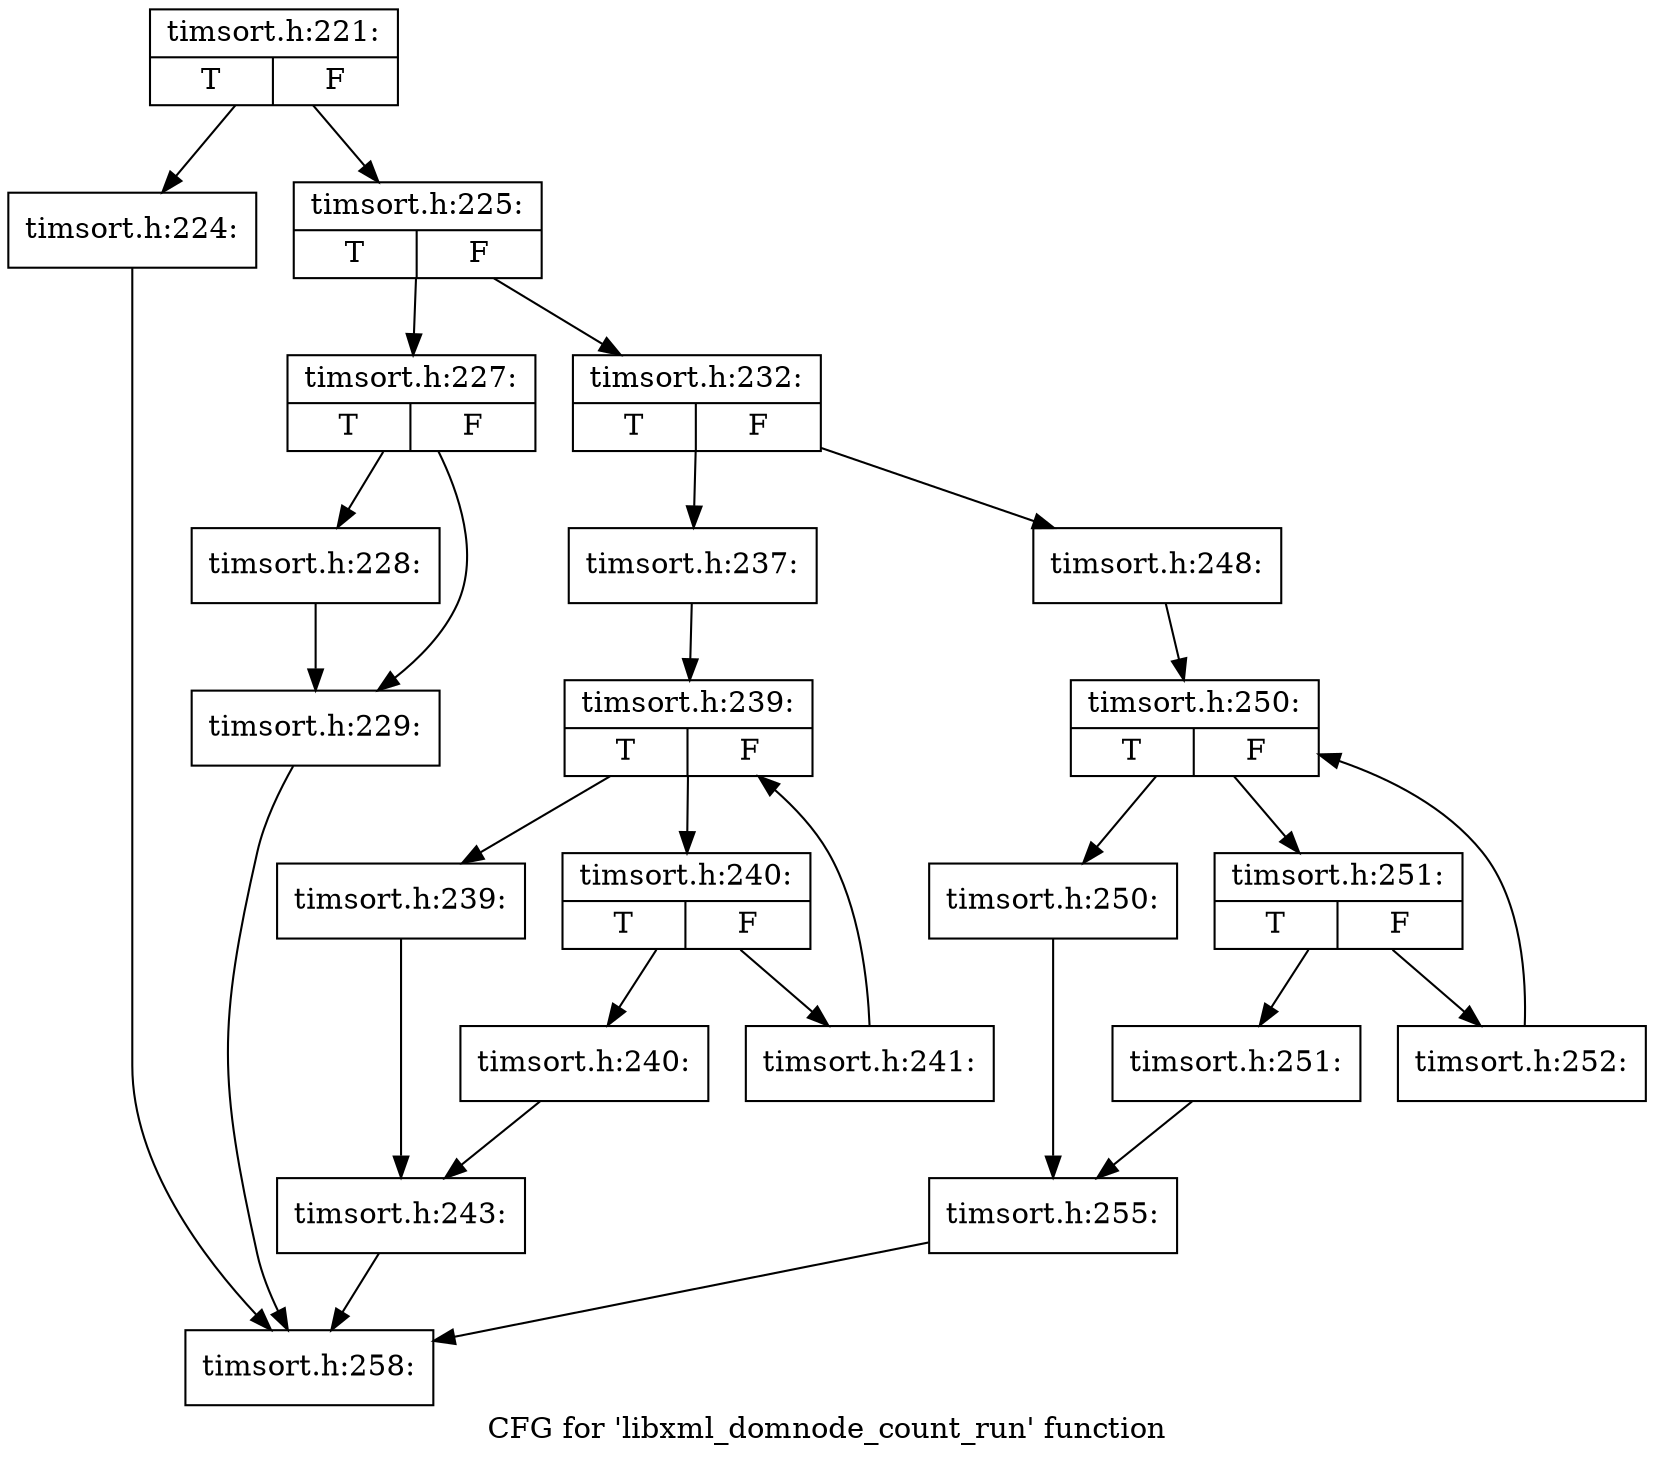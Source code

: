 digraph "CFG for 'libxml_domnode_count_run' function" {
	label="CFG for 'libxml_domnode_count_run' function";

	Node0x4ca81f0 [shape=record,label="{timsort.h:221:|{<s0>T|<s1>F}}"];
	Node0x4ca81f0 -> Node0x4cd6360;
	Node0x4ca81f0 -> Node0x4cd63b0;
	Node0x4cd6360 [shape=record,label="{timsort.h:224:}"];
	Node0x4cd6360 -> Node0x4cd19a0;
	Node0x4cd63b0 [shape=record,label="{timsort.h:225:|{<s0>T|<s1>F}}"];
	Node0x4cd63b0 -> Node0x4cd6950;
	Node0x4cd63b0 -> Node0x4cd69a0;
	Node0x4cd6950 [shape=record,label="{timsort.h:227:|{<s0>T|<s1>F}}"];
	Node0x4cd6950 -> Node0x4cd6f10;
	Node0x4cd6950 -> Node0x4cd6f60;
	Node0x4cd6f10 [shape=record,label="{timsort.h:228:}"];
	Node0x4cd6f10 -> Node0x4cd6f60;
	Node0x4cd6f60 [shape=record,label="{timsort.h:229:}"];
	Node0x4cd6f60 -> Node0x4cd19a0;
	Node0x4cd69a0 [shape=record,label="{timsort.h:232:|{<s0>T|<s1>F}}"];
	Node0x4cd69a0 -> Node0x4cd8830;
	Node0x4cd69a0 -> Node0x4cd88d0;
	Node0x4cd8830 [shape=record,label="{timsort.h:237:}"];
	Node0x4cd8830 -> Node0x4cd9280;
	Node0x4cd9280 [shape=record,label="{timsort.h:239:|{<s0>T|<s1>F}}"];
	Node0x4cd9280 -> Node0x4cd9440;
	Node0x4cd9280 -> Node0x4cd9490;
	Node0x4cd9440 [shape=record,label="{timsort.h:239:}"];
	Node0x4cd9440 -> Node0x4cd9200;
	Node0x4cd9490 [shape=record,label="{timsort.h:240:|{<s0>T|<s1>F}}"];
	Node0x4cd9490 -> Node0x4cd98b0;
	Node0x4cd9490 -> Node0x4cd9900;
	Node0x4cd98b0 [shape=record,label="{timsort.h:240:}"];
	Node0x4cd98b0 -> Node0x4cd9200;
	Node0x4cd9900 [shape=record,label="{timsort.h:241:}"];
	Node0x4cd9900 -> Node0x4cd9280;
	Node0x4cd9200 [shape=record,label="{timsort.h:243:}"];
	Node0x4cd9200 -> Node0x4cd19a0;
	Node0x4cd88d0 [shape=record,label="{timsort.h:248:}"];
	Node0x4cd88d0 -> Node0x4cda850;
	Node0x4cda850 [shape=record,label="{timsort.h:250:|{<s0>T|<s1>F}}"];
	Node0x4cda850 -> Node0x4cdaa10;
	Node0x4cda850 -> Node0x4cdaa60;
	Node0x4cdaa10 [shape=record,label="{timsort.h:250:}"];
	Node0x4cdaa10 -> Node0x4cda7d0;
	Node0x4cdaa60 [shape=record,label="{timsort.h:251:|{<s0>T|<s1>F}}"];
	Node0x4cdaa60 -> Node0x4cdae80;
	Node0x4cdaa60 -> Node0x4cdaed0;
	Node0x4cdae80 [shape=record,label="{timsort.h:251:}"];
	Node0x4cdae80 -> Node0x4cda7d0;
	Node0x4cdaed0 [shape=record,label="{timsort.h:252:}"];
	Node0x4cdaed0 -> Node0x4cda850;
	Node0x4cda7d0 [shape=record,label="{timsort.h:255:}"];
	Node0x4cda7d0 -> Node0x4cd19a0;
	Node0x4cd19a0 [shape=record,label="{timsort.h:258:}"];
}
